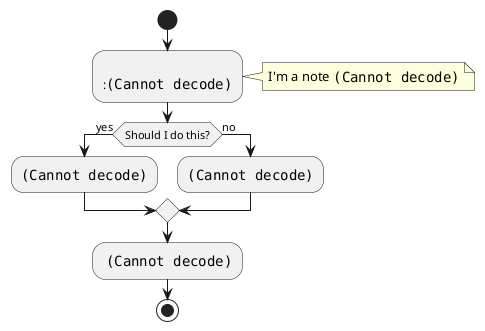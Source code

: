 @startuml

start
:
:<img:../img/dude.png{scale=0.3}>;
note right
 I'm a note <img:../img/dinis-dude.png{scale=0.2}>
end note

if (Should I do this?) then (yes)
    :<img:../img/dude-not-sure.png{scale=0.2}>;
else (no)
    :<img:../img//dude-on-the-move.png{scale=0.2}>;
endif
: <img:../img/dude-scratching-head.png{scale=0.1}>;
stop


@enduml

